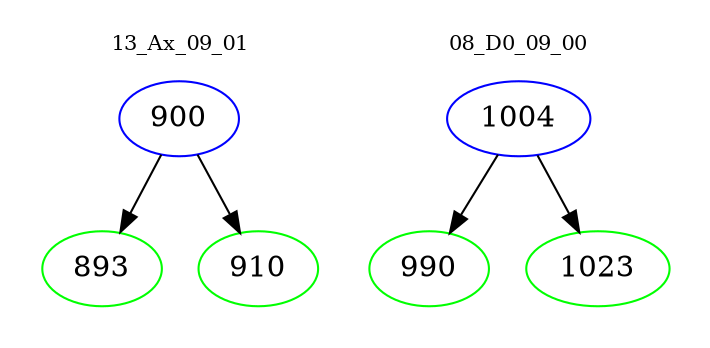 digraph{
subgraph cluster_0 {
color = white
label = "13_Ax_09_01";
fontsize=10;
T0_900 [label="900", color="blue"]
T0_900 -> T0_893 [color="black"]
T0_893 [label="893", color="green"]
T0_900 -> T0_910 [color="black"]
T0_910 [label="910", color="green"]
}
subgraph cluster_1 {
color = white
label = "08_D0_09_00";
fontsize=10;
T1_1004 [label="1004", color="blue"]
T1_1004 -> T1_990 [color="black"]
T1_990 [label="990", color="green"]
T1_1004 -> T1_1023 [color="black"]
T1_1023 [label="1023", color="green"]
}
}
